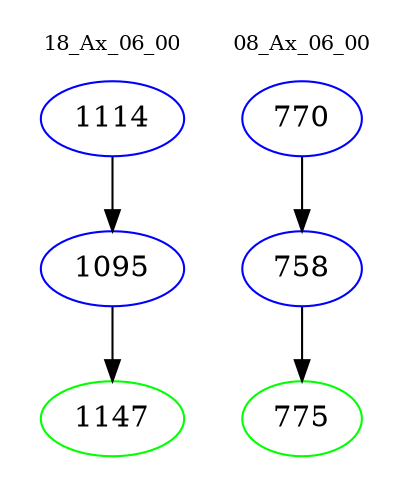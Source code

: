 digraph{
subgraph cluster_0 {
color = white
label = "18_Ax_06_00";
fontsize=10;
T0_1114 [label="1114", color="blue"]
T0_1114 -> T0_1095 [color="black"]
T0_1095 [label="1095", color="blue"]
T0_1095 -> T0_1147 [color="black"]
T0_1147 [label="1147", color="green"]
}
subgraph cluster_1 {
color = white
label = "08_Ax_06_00";
fontsize=10;
T1_770 [label="770", color="blue"]
T1_770 -> T1_758 [color="black"]
T1_758 [label="758", color="blue"]
T1_758 -> T1_775 [color="black"]
T1_775 [label="775", color="green"]
}
}
